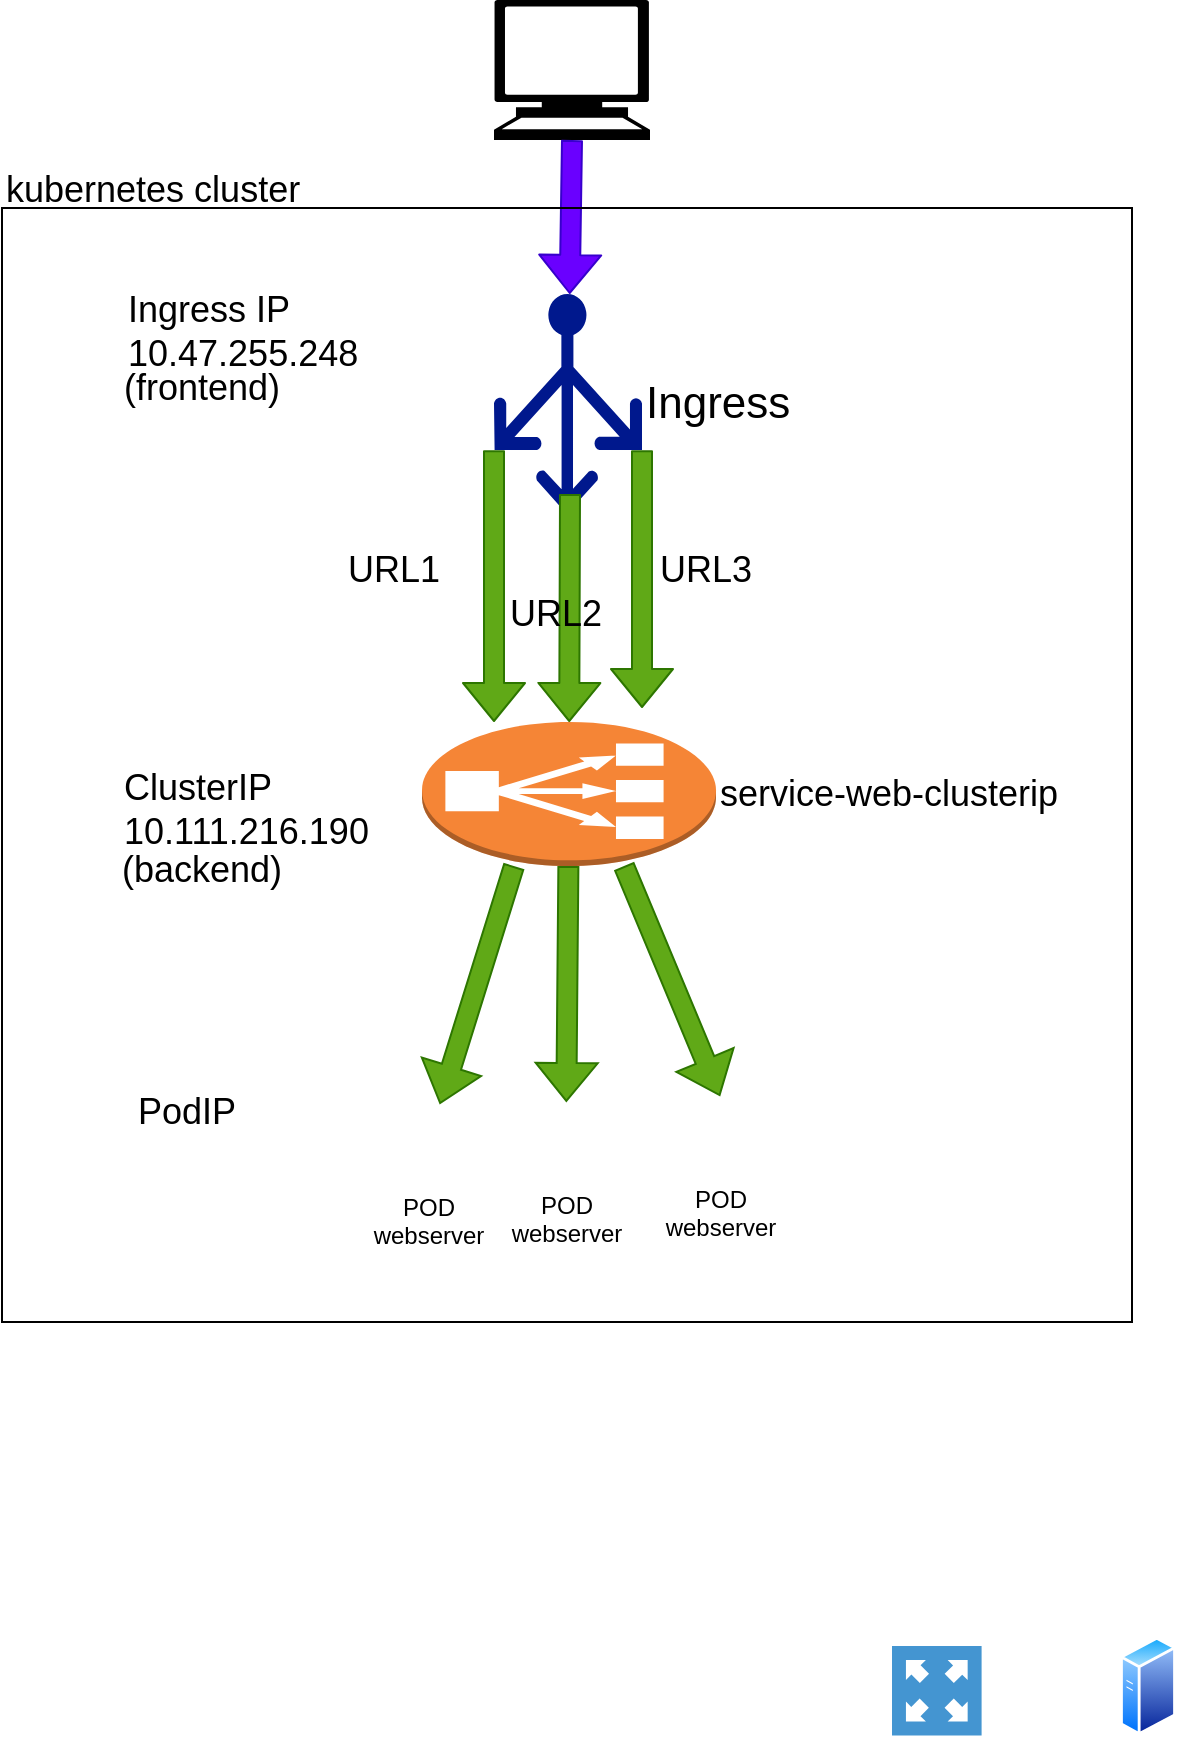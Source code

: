 <mxfile version="11.1.4" type="device"><diagram id="76r6Ki7M19vKpnVlBVM-" name="Page-1"><mxGraphModel dx="1086" dy="808" grid="0" gridSize="10" guides="1" tooltips="1" connect="1" arrows="1" fold="1" page="1" pageScale="1" pageWidth="850" pageHeight="1100" math="0" shadow="0"><root><mxCell id="0"/><mxCell id="1" parent="0"/><mxCell id="ylygOnKbND9XoYo43l5M-1" value="" style="pointerEvents=1;shadow=0;dashed=0;html=1;strokeColor=none;fillColor=#4495D1;labelPosition=center;verticalLabelPosition=bottom;verticalAlign=top;align=center;outlineConnect=0;shape=mxgraph.veeam.2d.proxy_appliance;" parent="1" vertex="1"><mxGeometry x="605" y="956" width="44.8" height="44.8" as="geometry"/></mxCell><mxCell id="ylygOnKbND9XoYo43l5M-2" value="&lt;font style=&quot;font-size: 22px&quot;&gt;Ingress&lt;/font&gt;" style="pointerEvents=1;shadow=0;dashed=0;html=1;strokeColor=none;labelPosition=right;verticalLabelPosition=middle;verticalAlign=middle;align=left;shape=mxgraph.azure.load_balancer_generic;fillColor=#00188D;" parent="1" vertex="1"><mxGeometry x="406" y="280" width="74" height="110" as="geometry"/></mxCell><mxCell id="ylygOnKbND9XoYo43l5M-4" value="service-web-clusterip" style="outlineConnect=0;dashed=0;verticalLabelPosition=middle;verticalAlign=middle;align=left;html=1;shape=mxgraph.aws3.classic_load_balancer;fillColor=#F58536;gradientColor=none;labelPosition=right;fontSize=18;" parent="1" vertex="1"><mxGeometry x="370" y="494" width="147" height="72" as="geometry"/></mxCell><mxCell id="ylygOnKbND9XoYo43l5M-8" value="" style="aspect=fixed;perimeter=ellipsePerimeter;html=1;align=center;shadow=0;dashed=0;spacingTop=3;image;image=img/lib/active_directory/generic_server.svg;" parent="1" vertex="1"><mxGeometry x="719" y="951" width="28.0" height="50" as="geometry"/></mxCell><mxCell id="ylygOnKbND9XoYo43l5M-10" value="POD&lt;br&gt;webserver&lt;br&gt;" style="shape=image;html=1;verticalAlign=top;verticalLabelPosition=bottom;labelBackgroundColor=#ffffff;imageAspect=0;aspect=fixed;image=https://cdn3.iconfinder.com/data/icons/social-media-2169/24/social_media_social_media_logo_docker-128.png;labelPosition=center;align=center;" parent="1" vertex="1"><mxGeometry x="354" y="685.0" width="38" height="38" as="geometry"/></mxCell><mxCell id="ylygOnKbND9XoYo43l5M-13" value="POD&lt;br&gt;webserver&lt;br&gt;" style="shape=image;html=1;verticalAlign=top;verticalLabelPosition=bottom;labelBackgroundColor=#ffffff;imageAspect=0;aspect=fixed;image=https://cdn3.iconfinder.com/data/icons/social-media-2169/24/social_media_social_media_logo_docker-128.png;labelPosition=center;align=center;" parent="1" vertex="1"><mxGeometry x="423" y="684" width="38" height="38" as="geometry"/></mxCell><mxCell id="ylygOnKbND9XoYo43l5M-20" value="" style="shape=flexArrow;endArrow=classic;html=1;exitX=0;exitY=0.71;exitDx=0;exitDy=0;exitPerimeter=0;fillColor=#60a917;strokeColor=#2D7600;" parent="1" source="ylygOnKbND9XoYo43l5M-2" edge="1"><mxGeometry width="50" height="50" relative="1" as="geometry"><mxPoint x="208.986" y="488" as="sourcePoint"/><mxPoint x="406" y="494" as="targetPoint"/></mxGeometry></mxCell><mxCell id="ylygOnKbND9XoYo43l5M-21" value="" style="shape=flexArrow;endArrow=classic;html=1;fillColor=#60a917;strokeColor=#2D7600;" parent="1" target="ylygOnKbND9XoYo43l5M-4" edge="1"><mxGeometry width="50" height="50" relative="1" as="geometry"><mxPoint x="444" y="380" as="sourcePoint"/><mxPoint x="309.06" y="504" as="targetPoint"/></mxGeometry></mxCell><mxCell id="ylygOnKbND9XoYo43l5M-25" style="edgeStyle=none;rounded=0;orthogonalLoop=1;jettySize=auto;html=1;endArrow=none;endFill=0;startArrow=classic;startFill=1;verticalAlign=middle;shape=flexArrow;fillColor=#60a917;strokeColor=#2D7600;" parent="1" source="ylygOnKbND9XoYo43l5M-10" edge="1"><mxGeometry relative="1" as="geometry"><mxPoint x="401.667" y="685.333" as="sourcePoint"/><mxPoint x="416" y="566" as="targetPoint"/></mxGeometry></mxCell><mxCell id="ylygOnKbND9XoYo43l5M-26" style="edgeStyle=none;rounded=0;orthogonalLoop=1;jettySize=auto;html=1;endArrow=none;endFill=0;startArrow=classic;startFill=1;verticalAlign=middle;shape=flexArrow;fillColor=#60a917;strokeColor=#2D7600;" parent="1" source="ylygOnKbND9XoYo43l5M-13" target="ylygOnKbND9XoYo43l5M-4" edge="1"><mxGeometry relative="1" as="geometry"><mxPoint x="477.754" y="684" as="sourcePoint"/><mxPoint x="460.702" y="566" as="targetPoint"/></mxGeometry></mxCell><mxCell id="ylygOnKbND9XoYo43l5M-30" value="" style="shape=mxgraph.signs.tech.computer;html=1;fillColor=#000000;strokeColor=none;verticalLabelPosition=bottom;verticalAlign=top;align=center;" parent="1" vertex="1"><mxGeometry x="406" y="133" width="78" height="70" as="geometry"/></mxCell><mxCell id="ylygOnKbND9XoYo43l5M-33" value="" style="shape=flexArrow;endArrow=classic;html=1;exitX=0.5;exitY=1;exitDx=0;exitDy=0;exitPerimeter=0;fillColor=#6a00ff;strokeColor=#3700CC;" parent="1" source="ylygOnKbND9XoYo43l5M-30" target="ylygOnKbND9XoYo43l5M-2" edge="1"><mxGeometry width="50" height="50" relative="1" as="geometry"><mxPoint x="349.333" y="166.5" as="sourcePoint"/><mxPoint x="243.512" y="302.5" as="targetPoint"/></mxGeometry></mxCell><mxCell id="ylygOnKbND9XoYo43l5M-34" value="Ingress IP&lt;br&gt;10.47.255.248" style="text;html=1;resizable=0;points=[];autosize=1;align=left;verticalAlign=top;spacingTop=-4;fontSize=18;" parent="1" vertex="1"><mxGeometry x="221" y="274.5" width="125" height="43" as="geometry"/></mxCell><mxCell id="ylygOnKbND9XoYo43l5M-35" value="ClusterIP&lt;br&gt;10.111.216.190" style="text;html=1;resizable=0;points=[];autosize=1;align=left;verticalAlign=top;spacingTop=-4;fontSize=18;" parent="1" vertex="1"><mxGeometry x="219" y="513.5" width="133" height="43" as="geometry"/></mxCell><mxCell id="ylygOnKbND9XoYo43l5M-36" value="PodIP" style="text;html=1;resizable=0;points=[];autosize=1;align=left;verticalAlign=top;spacingTop=-4;fontSize=18;" parent="1" vertex="1"><mxGeometry x="226" y="675.5" width="59" height="22" as="geometry"/></mxCell><mxCell id="ylygOnKbND9XoYo43l5M-39" value="URL3" style="text;html=1;resizable=0;points=[];autosize=1;align=left;verticalAlign=top;spacingTop=-4;fontSize=18;" parent="1" vertex="1"><mxGeometry x="487" y="404.5" width="56" height="22" as="geometry"/></mxCell><mxCell id="ylygOnKbND9XoYo43l5M-40" value="URL2" style="text;html=1;resizable=0;points=[];autosize=1;align=left;verticalAlign=top;spacingTop=-4;fontSize=18;" parent="1" vertex="1"><mxGeometry x="412" y="426.5" width="56" height="22" as="geometry"/></mxCell><mxCell id="ylygOnKbND9XoYo43l5M-41" value="URL1" style="text;html=1;resizable=0;points=[];autosize=1;align=left;verticalAlign=top;spacingTop=-4;fontSize=18;" parent="1" vertex="1"><mxGeometry x="331" y="404.5" width="57" height="21" as="geometry"/></mxCell><mxCell id="F1QBUDf7SAZxmI9DelMA-1" value="(frontend)" style="text;html=1;resizable=0;points=[];autosize=1;align=left;verticalAlign=top;spacingTop=-4;fontSize=18;" parent="1" vertex="1"><mxGeometry x="219" y="313.5" width="88" height="22" as="geometry"/></mxCell><mxCell id="F1QBUDf7SAZxmI9DelMA-2" value="(backend)" style="text;html=1;resizable=0;points=[];autosize=1;align=left;verticalAlign=top;spacingTop=-4;fontSize=18;" parent="1" vertex="1"><mxGeometry x="218" y="554.5" width="90" height="22" as="geometry"/></mxCell><mxCell id="YJXlxMp0IgfJXwqa1xaQ-1" value="" style="shape=flexArrow;endArrow=classic;html=1;exitX=1;exitY=0.71;exitDx=0;exitDy=0;exitPerimeter=0;fillColor=#60a917;strokeColor=#2D7600;" parent="1" source="ylygOnKbND9XoYo43l5M-2" edge="1"><mxGeometry width="50" height="50" relative="1" as="geometry"><mxPoint x="457" y="390" as="sourcePoint"/><mxPoint x="480" y="487" as="targetPoint"/></mxGeometry></mxCell><mxCell id="YJXlxMp0IgfJXwqa1xaQ-2" value="POD&lt;br&gt;webserver&lt;br&gt;" style="shape=image;html=1;verticalAlign=top;verticalLabelPosition=bottom;labelBackgroundColor=#ffffff;imageAspect=0;aspect=fixed;image=https://cdn3.iconfinder.com/data/icons/social-media-2169/24/social_media_social_media_logo_docker-128.png;labelPosition=center;align=center;" parent="1" vertex="1"><mxGeometry x="500" y="681" width="38" height="38" as="geometry"/></mxCell><mxCell id="YJXlxMp0IgfJXwqa1xaQ-3" style="edgeStyle=none;rounded=0;orthogonalLoop=1;jettySize=auto;html=1;endArrow=none;endFill=0;startArrow=classic;startFill=1;verticalAlign=middle;shape=flexArrow;fillColor=#60a917;strokeColor=#2D7600;exitX=0.5;exitY=0;exitDx=0;exitDy=0;" parent="1" source="YJXlxMp0IgfJXwqa1xaQ-2" edge="1"><mxGeometry relative="1" as="geometry"><mxPoint x="507.968" y="697.5" as="sourcePoint"/><mxPoint x="471" y="566" as="targetPoint"/></mxGeometry></mxCell><mxCell id="diEdb0SdaNEh33hE09Z_-1" value="" style="rounded=0;whiteSpace=wrap;html=1;fontSize=18;fillColor=none;" parent="1" vertex="1"><mxGeometry x="160" y="237" width="565" height="557" as="geometry"/></mxCell><mxCell id="diEdb0SdaNEh33hE09Z_-2" value="kubernetes cluster" style="text;html=1;resizable=0;points=[];autosize=1;align=left;verticalAlign=top;spacingTop=-4;fontSize=18;" parent="1" vertex="1"><mxGeometry x="160" y="215" width="157" height="22" as="geometry"/></mxCell></root></mxGraphModel></diagram></mxfile>